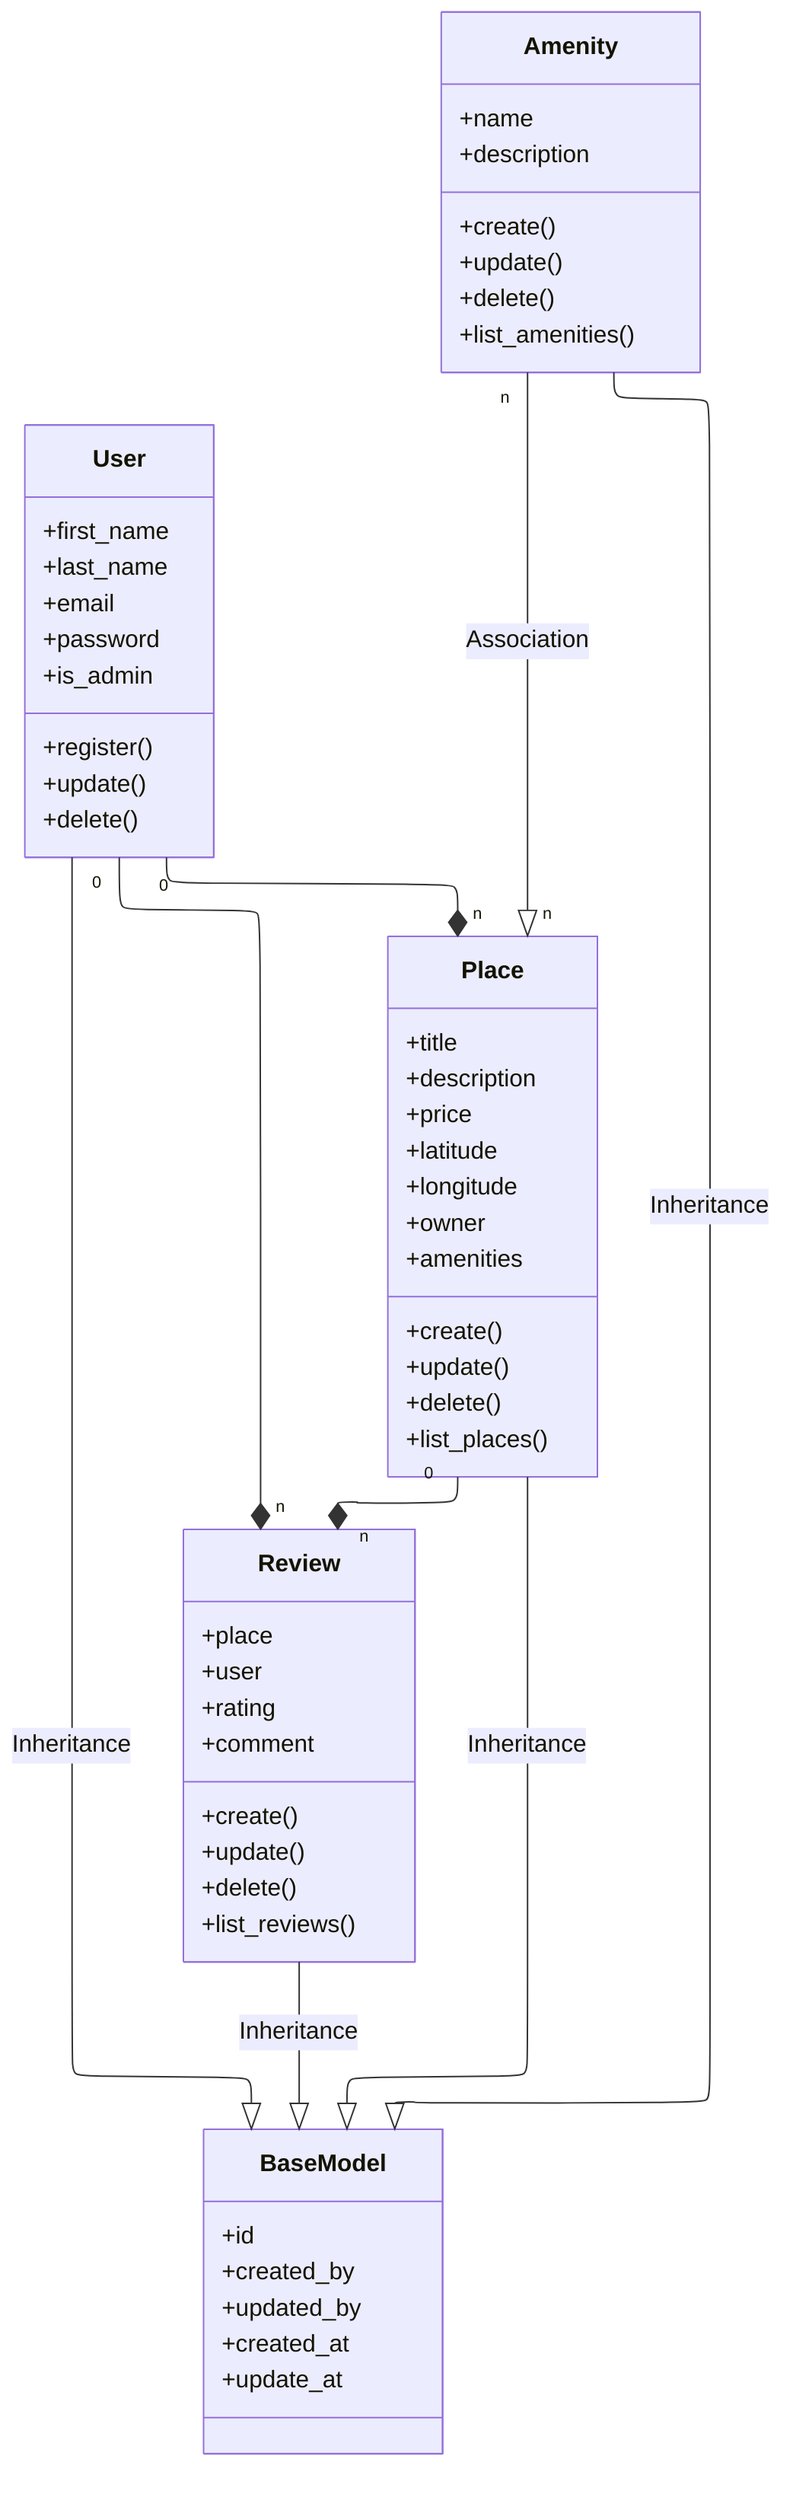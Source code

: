 ---
config:
  theme: mc
  layout: elk
---
classDiagram
direction TB
    class Review {
	    +place
	    +user
	    +rating
	    +comment
	    +create()
	    +update()
	    +delete()
	    +list_reviews()
    }
    class Amenity {
	    +name
	    +description
	    +create()
	    +update()
	    +delete()
	    +list_amenities()
    }
    class User {
	    +first_name
	    +last_name
	    +email
	    +password
	    +is_admin
	    +register()
	    +update()
	    +delete()
    }
    class BaseModel {
	    +id
	    +created_by
	    +updated_by
	    +created_at
	    +update_at
    }
    class Place {
	    +title
	    +description
	    +price
	    +latitude
	    +longitude
	    +owner
	    +amenities
	    +create()
	    +update()
	    +delete()
	    +list_places()
    }
    Review --|> BaseModel : Inheritance
    User --|> BaseModel : Inheritance
    Place --|> BaseModel : Inheritance
    Amenity --|> BaseModel : Inheritance
    Amenity "n" --|> "n" Place : Association
    User "0" --* "n" Place
    User "0" --* "n" Review
    Place "0" --* "n" Review
